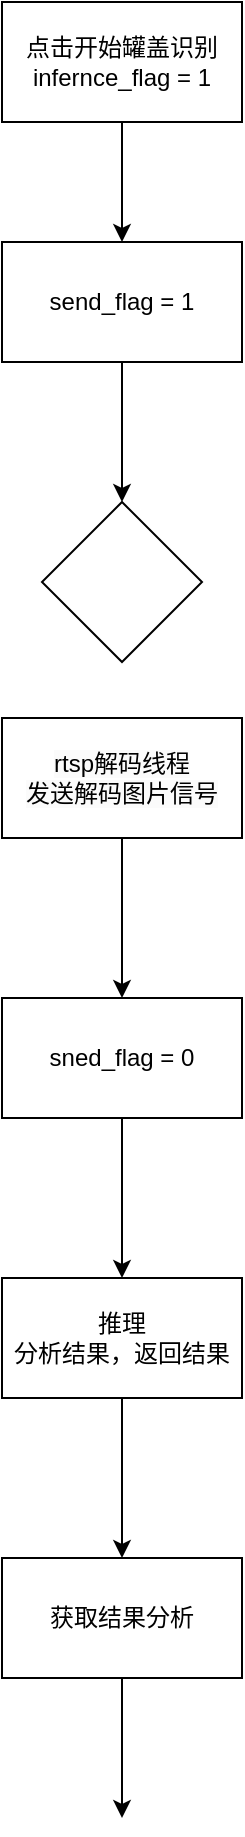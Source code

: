 <mxfile version="24.4.4" type="github">
  <diagram name="第 1 页" id="lw8zTPzRRaqtHzJ8E-AT">
    <mxGraphModel dx="1426" dy="759" grid="1" gridSize="10" guides="1" tooltips="1" connect="1" arrows="1" fold="1" page="1" pageScale="1" pageWidth="1169" pageHeight="1654" math="0" shadow="0">
      <root>
        <mxCell id="0" />
        <mxCell id="1" parent="0" />
        <mxCell id="d2DVxxk4gbQFyOOUrnvX-15" value="" style="edgeStyle=orthogonalEdgeStyle;rounded=0;orthogonalLoop=1;jettySize=auto;html=1;" edge="1" parent="1" source="d2DVxxk4gbQFyOOUrnvX-1" target="d2DVxxk4gbQFyOOUrnvX-14">
          <mxGeometry relative="1" as="geometry" />
        </mxCell>
        <mxCell id="d2DVxxk4gbQFyOOUrnvX-1" value="send_flag = 1" style="rounded=0;whiteSpace=wrap;html=1;" vertex="1" parent="1">
          <mxGeometry x="510" y="260" width="120" height="60" as="geometry" />
        </mxCell>
        <mxCell id="d2DVxxk4gbQFyOOUrnvX-3" value="" style="edgeStyle=orthogonalEdgeStyle;rounded=0;orthogonalLoop=1;jettySize=auto;html=1;" edge="1" parent="1" source="d2DVxxk4gbQFyOOUrnvX-2" target="d2DVxxk4gbQFyOOUrnvX-1">
          <mxGeometry relative="1" as="geometry" />
        </mxCell>
        <mxCell id="d2DVxxk4gbQFyOOUrnvX-2" value="点击开始罐盖识别&lt;div&gt;infernce_flag = 1&lt;/div&gt;" style="rounded=0;whiteSpace=wrap;html=1;" vertex="1" parent="1">
          <mxGeometry x="510" y="140" width="120" height="60" as="geometry" />
        </mxCell>
        <mxCell id="d2DVxxk4gbQFyOOUrnvX-7" value="" style="edgeStyle=orthogonalEdgeStyle;rounded=0;orthogonalLoop=1;jettySize=auto;html=1;" edge="1" parent="1" source="d2DVxxk4gbQFyOOUrnvX-4" target="d2DVxxk4gbQFyOOUrnvX-6">
          <mxGeometry relative="1" as="geometry" />
        </mxCell>
        <mxCell id="d2DVxxk4gbQFyOOUrnvX-4" value="&lt;span style=&quot;color: rgb(0, 0, 0); font-family: Helvetica; font-size: 12px; font-style: normal; font-variant-ligatures: normal; font-variant-caps: normal; font-weight: 400; letter-spacing: normal; orphans: 2; text-align: center; text-indent: 0px; text-transform: none; widows: 2; word-spacing: 0px; -webkit-text-stroke-width: 0px; white-space: normal; background-color: rgb(251, 251, 251); text-decoration-thickness: initial; text-decoration-style: initial; text-decoration-color: initial; display: inline !important; float: none;&quot;&gt;rtsp解码线程&lt;/span&gt;&lt;div style=&quot;forced-color-adjust: none; color: rgb(0, 0, 0); font-family: Helvetica; font-size: 12px; font-style: normal; font-variant-ligatures: normal; font-variant-caps: normal; font-weight: 400; letter-spacing: normal; orphans: 2; text-align: center; text-indent: 0px; text-transform: none; widows: 2; word-spacing: 0px; -webkit-text-stroke-width: 0px; white-space: normal; background-color: rgb(251, 251, 251); text-decoration-thickness: initial; text-decoration-style: initial; text-decoration-color: initial;&quot;&gt;发送解码图片信号&lt;/div&gt;" style="whiteSpace=wrap;html=1;rounded=0;" vertex="1" parent="1">
          <mxGeometry x="510" y="498" width="120" height="60" as="geometry" />
        </mxCell>
        <mxCell id="d2DVxxk4gbQFyOOUrnvX-9" value="" style="edgeStyle=orthogonalEdgeStyle;rounded=0;orthogonalLoop=1;jettySize=auto;html=1;" edge="1" parent="1" source="d2DVxxk4gbQFyOOUrnvX-6" target="d2DVxxk4gbQFyOOUrnvX-8">
          <mxGeometry relative="1" as="geometry" />
        </mxCell>
        <mxCell id="d2DVxxk4gbQFyOOUrnvX-6" value="sned_flag = 0" style="whiteSpace=wrap;html=1;rounded=0;" vertex="1" parent="1">
          <mxGeometry x="510" y="638" width="120" height="60" as="geometry" />
        </mxCell>
        <mxCell id="d2DVxxk4gbQFyOOUrnvX-11" value="" style="edgeStyle=orthogonalEdgeStyle;rounded=0;orthogonalLoop=1;jettySize=auto;html=1;" edge="1" parent="1" source="d2DVxxk4gbQFyOOUrnvX-8" target="d2DVxxk4gbQFyOOUrnvX-10">
          <mxGeometry relative="1" as="geometry" />
        </mxCell>
        <mxCell id="d2DVxxk4gbQFyOOUrnvX-8" value="推理&lt;div&gt;分析结果，返回结果&lt;/div&gt;" style="whiteSpace=wrap;html=1;rounded=0;" vertex="1" parent="1">
          <mxGeometry x="510" y="778" width="120" height="60" as="geometry" />
        </mxCell>
        <mxCell id="d2DVxxk4gbQFyOOUrnvX-13" value="" style="edgeStyle=orthogonalEdgeStyle;rounded=0;orthogonalLoop=1;jettySize=auto;html=1;" edge="1" parent="1" source="d2DVxxk4gbQFyOOUrnvX-10">
          <mxGeometry relative="1" as="geometry">
            <mxPoint x="570" y="1048" as="targetPoint" />
          </mxGeometry>
        </mxCell>
        <mxCell id="d2DVxxk4gbQFyOOUrnvX-10" value="获取结果分析" style="whiteSpace=wrap;html=1;rounded=0;" vertex="1" parent="1">
          <mxGeometry x="510" y="918" width="120" height="60" as="geometry" />
        </mxCell>
        <mxCell id="d2DVxxk4gbQFyOOUrnvX-14" value="" style="rhombus;whiteSpace=wrap;html=1;rounded=0;" vertex="1" parent="1">
          <mxGeometry x="530" y="390" width="80" height="80" as="geometry" />
        </mxCell>
      </root>
    </mxGraphModel>
  </diagram>
</mxfile>
